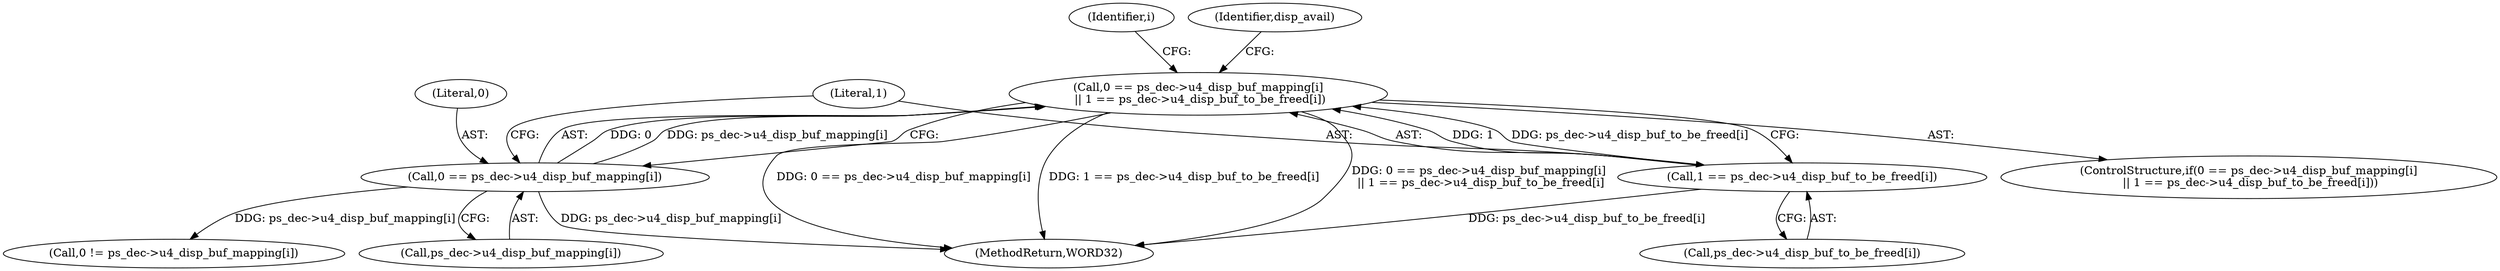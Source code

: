digraph "0_Android_33ef7de9ddc8ea7eb9cbc440d1cf89957a0c267b@API" {
"1000568" [label="(Call,0 == ps_dec->u4_disp_buf_mapping[i]\n || 1 == ps_dec->u4_disp_buf_to_be_freed[i])"];
"1000569" [label="(Call,0 == ps_dec->u4_disp_buf_mapping[i])"];
"1000576" [label="(Call,1 == ps_dec->u4_disp_buf_to_be_freed[i])"];
"1002189" [label="(MethodReturn,WORD32)"];
"1000576" [label="(Call,1 == ps_dec->u4_disp_buf_to_be_freed[i])"];
"1000570" [label="(Literal,0)"];
"1000565" [label="(Identifier,i)"];
"1000567" [label="(ControlStructure,if(0 == ps_dec->u4_disp_buf_mapping[i]\n || 1 == ps_dec->u4_disp_buf_to_be_freed[i]))"];
"1000644" [label="(Call,0 != ps_dec->u4_disp_buf_mapping[i])"];
"1000569" [label="(Call,0 == ps_dec->u4_disp_buf_mapping[i])"];
"1000585" [label="(Identifier,disp_avail)"];
"1000577" [label="(Literal,1)"];
"1000571" [label="(Call,ps_dec->u4_disp_buf_mapping[i])"];
"1000578" [label="(Call,ps_dec->u4_disp_buf_to_be_freed[i])"];
"1000568" [label="(Call,0 == ps_dec->u4_disp_buf_mapping[i]\n || 1 == ps_dec->u4_disp_buf_to_be_freed[i])"];
"1000568" -> "1000567"  [label="AST: "];
"1000568" -> "1000569"  [label="CFG: "];
"1000568" -> "1000576"  [label="CFG: "];
"1000569" -> "1000568"  [label="AST: "];
"1000576" -> "1000568"  [label="AST: "];
"1000585" -> "1000568"  [label="CFG: "];
"1000565" -> "1000568"  [label="CFG: "];
"1000568" -> "1002189"  [label="DDG: 0 == ps_dec->u4_disp_buf_mapping[i]"];
"1000568" -> "1002189"  [label="DDG: 0 == ps_dec->u4_disp_buf_mapping[i]\n || 1 == ps_dec->u4_disp_buf_to_be_freed[i]"];
"1000568" -> "1002189"  [label="DDG: 1 == ps_dec->u4_disp_buf_to_be_freed[i]"];
"1000569" -> "1000568"  [label="DDG: 0"];
"1000569" -> "1000568"  [label="DDG: ps_dec->u4_disp_buf_mapping[i]"];
"1000576" -> "1000568"  [label="DDG: 1"];
"1000576" -> "1000568"  [label="DDG: ps_dec->u4_disp_buf_to_be_freed[i]"];
"1000569" -> "1000571"  [label="CFG: "];
"1000570" -> "1000569"  [label="AST: "];
"1000571" -> "1000569"  [label="AST: "];
"1000577" -> "1000569"  [label="CFG: "];
"1000569" -> "1002189"  [label="DDG: ps_dec->u4_disp_buf_mapping[i]"];
"1000569" -> "1000644"  [label="DDG: ps_dec->u4_disp_buf_mapping[i]"];
"1000576" -> "1000578"  [label="CFG: "];
"1000577" -> "1000576"  [label="AST: "];
"1000578" -> "1000576"  [label="AST: "];
"1000576" -> "1002189"  [label="DDG: ps_dec->u4_disp_buf_to_be_freed[i]"];
}
